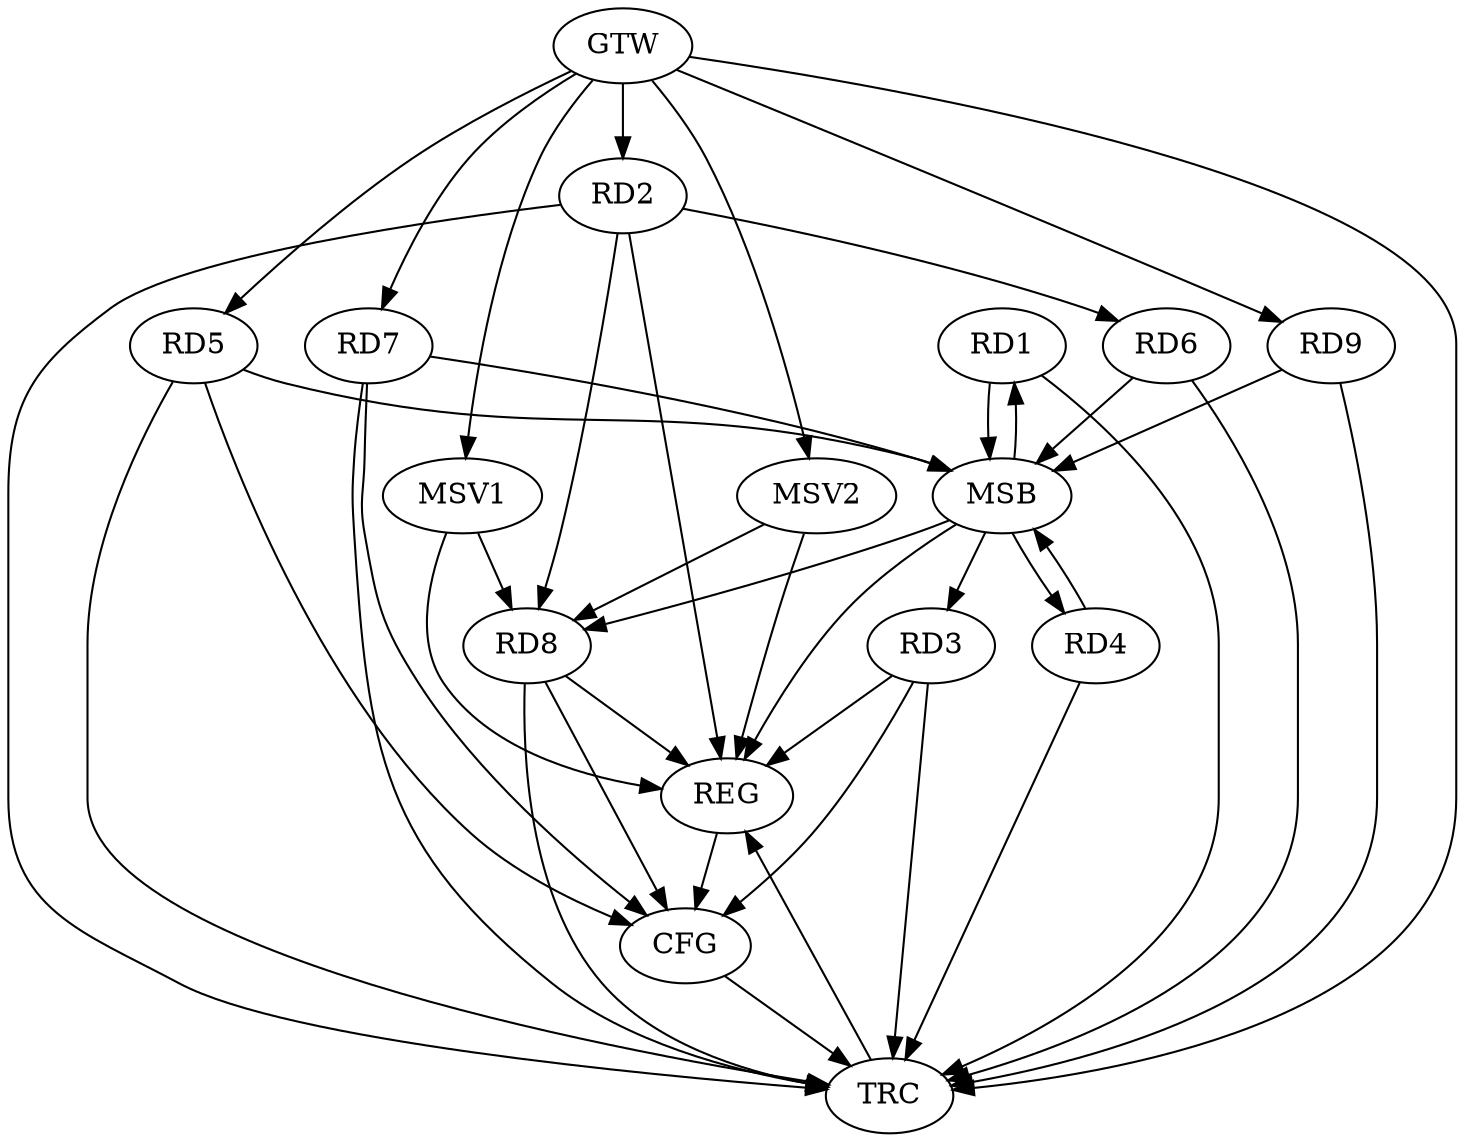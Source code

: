 strict digraph G {
  RD1 [ label="RD1" ];
  RD2 [ label="RD2" ];
  RD3 [ label="RD3" ];
  RD4 [ label="RD4" ];
  RD5 [ label="RD5" ];
  RD6 [ label="RD6" ];
  RD7 [ label="RD7" ];
  RD8 [ label="RD8" ];
  RD9 [ label="RD9" ];
  GTW [ label="GTW" ];
  REG [ label="REG" ];
  MSB [ label="MSB" ];
  CFG [ label="CFG" ];
  TRC [ label="TRC" ];
  MSV1 [ label="MSV1" ];
  MSV2 [ label="MSV2" ];
  RD2 -> RD6;
  RD2 -> RD8;
  GTW -> RD2;
  GTW -> RD5;
  GTW -> RD7;
  GTW -> RD9;
  RD2 -> REG;
  RD3 -> REG;
  RD8 -> REG;
  RD1 -> MSB;
  MSB -> REG;
  RD4 -> MSB;
  MSB -> RD1;
  RD5 -> MSB;
  MSB -> RD4;
  RD6 -> MSB;
  RD7 -> MSB;
  MSB -> RD3;
  RD9 -> MSB;
  MSB -> RD8;
  RD5 -> CFG;
  RD8 -> CFG;
  RD3 -> CFG;
  RD7 -> CFG;
  REG -> CFG;
  RD1 -> TRC;
  RD2 -> TRC;
  RD3 -> TRC;
  RD4 -> TRC;
  RD5 -> TRC;
  RD6 -> TRC;
  RD7 -> TRC;
  RD8 -> TRC;
  RD9 -> TRC;
  GTW -> TRC;
  CFG -> TRC;
  TRC -> REG;
  MSV1 -> RD8;
  GTW -> MSV1;
  MSV1 -> REG;
  MSV2 -> RD8;
  GTW -> MSV2;
  MSV2 -> REG;
}
